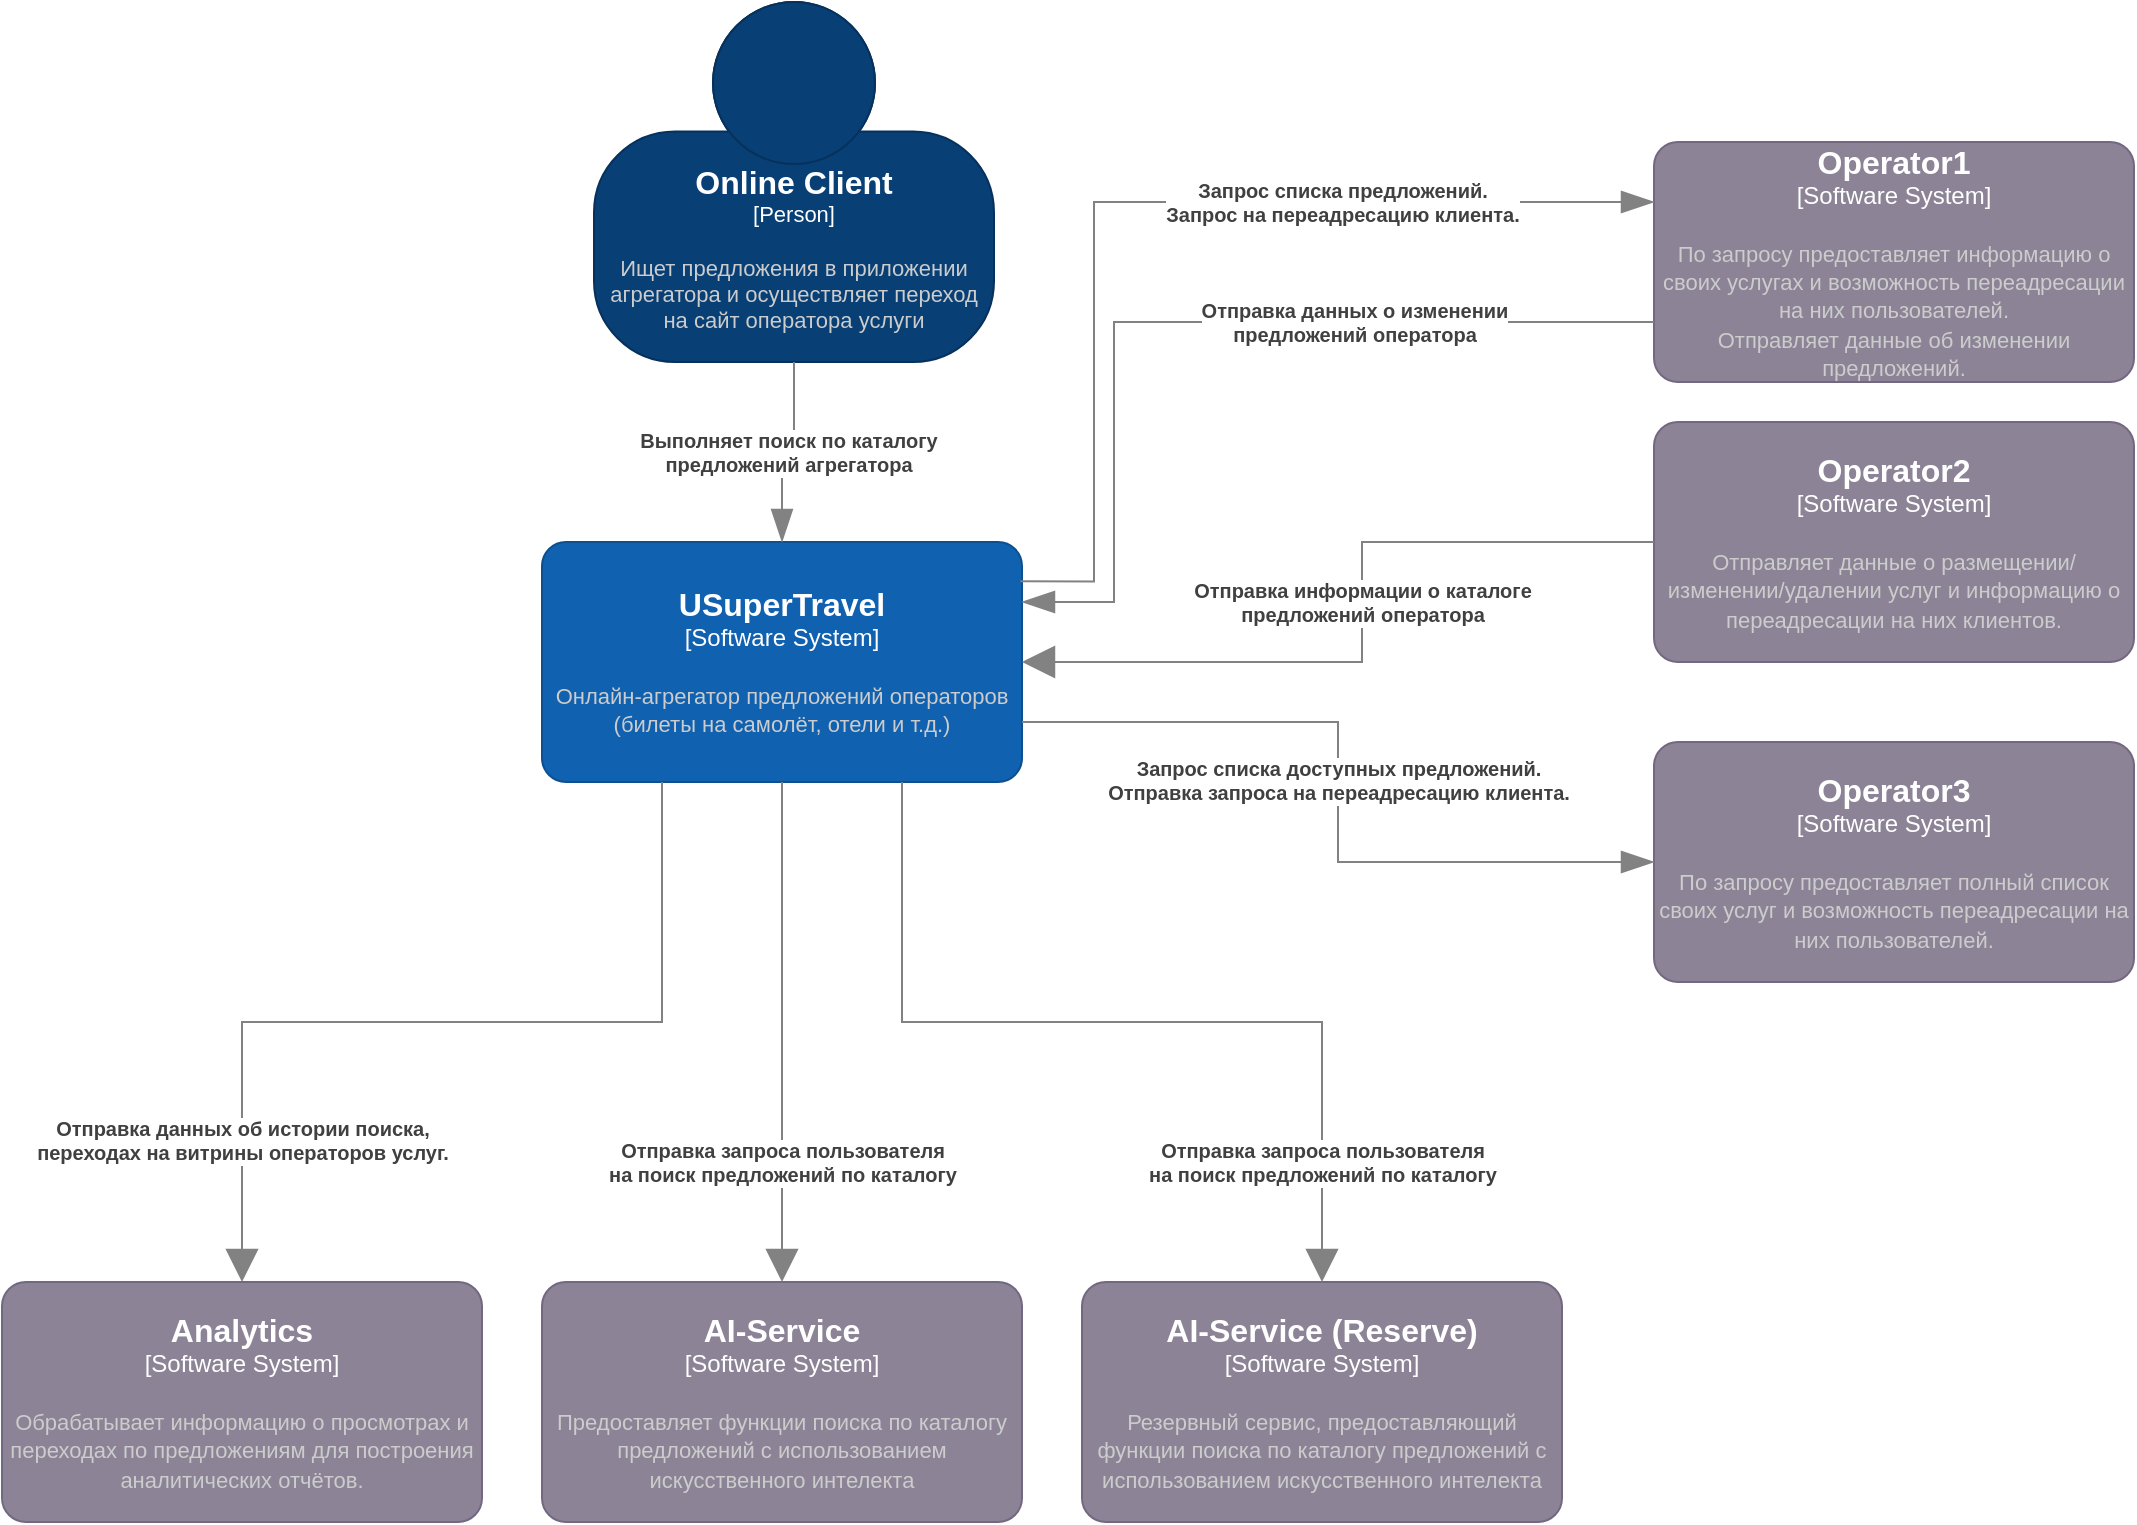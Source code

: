 <mxfile>
    <diagram id="Ea5UFevPlMjMo4ek-h2n" name="Страница 1">
        <mxGraphModel dx="1099" dy="791" grid="1" gridSize="10" guides="1" tooltips="1" connect="1" arrows="1" fold="1" page="1" pageScale="1" pageWidth="827" pageHeight="1169" math="0" shadow="0">
            <root>
                <mxCell id="0"/>
                <mxCell id="1" parent="0"/>
                <object placeholders="1" c4Name="USuperTravel" c4Type="Software System" c4Description="Онлайн-агрегатор предложений операторов (билеты на самолёт, отели и т.д.)" label="&lt;font style=&quot;font-size: 16px&quot;&gt;&lt;b&gt;%c4Name%&lt;/b&gt;&lt;/font&gt;&lt;div&gt;[%c4Type%]&lt;/div&gt;&lt;br&gt;&lt;div&gt;&lt;font style=&quot;font-size: 11px&quot;&gt;&lt;font color=&quot;#cccccc&quot;&gt;%c4Description%&lt;/font&gt;&lt;/div&gt;" id="3">
                    <mxCell style="rounded=1;whiteSpace=wrap;html=1;labelBackgroundColor=none;fillColor=#1061B0;fontColor=#ffffff;align=center;arcSize=10;strokeColor=#0D5091;metaEdit=1;resizable=0;points=[[0.25,0,0],[0.5,0,0],[0.75,0,0],[1,0.25,0],[1,0.5,0],[1,0.75,0],[0.75,1,0],[0.5,1,0],[0.25,1,0],[0,0.75,0],[0,0.5,0],[0,0.25,0]];" parent="1" vertex="1">
                        <mxGeometry x="280" y="310" width="240" height="120" as="geometry"/>
                    </mxCell>
                </object>
                <object placeholders="1" c4Name="Online Client" c4Type="Person" c4Description="Ищет предложения в приложении агрегатора и осуществляет переход на сайт оператора услуги" label="&lt;font style=&quot;font-size: 16px&quot;&gt;&lt;b&gt;%c4Name%&lt;/b&gt;&lt;/font&gt;&lt;div&gt;[%c4Type%]&lt;/div&gt;&lt;br&gt;&lt;div&gt;&lt;font style=&quot;font-size: 11px&quot;&gt;&lt;font color=&quot;#cccccc&quot;&gt;%c4Description%&lt;/font&gt;&lt;/div&gt;" id="4">
                    <mxCell style="html=1;fontSize=11;dashed=0;whiteSpace=wrap;fillColor=#083F75;strokeColor=#06315C;fontColor=#ffffff;shape=mxgraph.c4.person2;align=center;metaEdit=1;points=[[0.5,0,0],[1,0.5,0],[1,0.75,0],[0.75,1,0],[0.5,1,0],[0.25,1,0],[0,0.75,0],[0,0.5,0]];resizable=0;" parent="1" vertex="1">
                        <mxGeometry x="306" y="40" width="200" height="180" as="geometry"/>
                    </mxCell>
                </object>
                <object placeholders="1" c4Name="Operator1" c4Type="Software System" c4Description="По запросу предоставляет информацию о своих услугах и возможность переадресации на них пользователей.&#10;Отправляет данные об изменении предложений." label="&lt;font style=&quot;font-size: 16px&quot;&gt;&lt;b&gt;%c4Name%&lt;/b&gt;&lt;/font&gt;&lt;div&gt;[%c4Type%]&lt;/div&gt;&lt;br&gt;&lt;div&gt;&lt;font style=&quot;font-size: 11px&quot;&gt;&lt;font color=&quot;#cccccc&quot;&gt;%c4Description%&lt;/font&gt;&lt;/div&gt;" id="5">
                    <mxCell style="rounded=1;whiteSpace=wrap;html=1;labelBackgroundColor=none;fillColor=#8C8496;fontColor=#ffffff;align=center;arcSize=10;strokeColor=#736782;metaEdit=1;resizable=0;points=[[0.25,0,0],[0.5,0,0],[0.75,0,0],[1,0.25,0],[1,0.5,0],[1,0.75,0],[0.75,1,0],[0.5,1,0],[0.25,1,0],[0,0.75,0],[0,0.5,0],[0,0.25,0]];" parent="1" vertex="1">
                        <mxGeometry x="836" y="110" width="240" height="120" as="geometry"/>
                    </mxCell>
                </object>
                <object placeholders="1" c4Name="Operator3" c4Type="Software System" c4Description="По запросу предоставляет полный список своих услуг и возможность переадресации на них пользователей." label="&lt;font style=&quot;font-size: 16px&quot;&gt;&lt;b&gt;%c4Name%&lt;/b&gt;&lt;/font&gt;&lt;div&gt;[%c4Type%]&lt;/div&gt;&lt;br&gt;&lt;div&gt;&lt;font style=&quot;font-size: 11px&quot;&gt;&lt;font color=&quot;#cccccc&quot;&gt;%c4Description%&lt;/font&gt;&lt;/div&gt;" id="6">
                    <mxCell style="rounded=1;whiteSpace=wrap;html=1;labelBackgroundColor=none;fillColor=#8C8496;fontColor=#ffffff;align=center;arcSize=10;strokeColor=#736782;metaEdit=1;resizable=0;points=[[0.25,0,0],[0.5,0,0],[0.75,0,0],[1,0.25,0],[1,0.5,0],[1,0.75,0],[0.75,1,0],[0.5,1,0],[0.25,1,0],[0,0.75,0],[0,0.5,0],[0,0.25,0]];" parent="1" vertex="1">
                        <mxGeometry x="836" y="410" width="240" height="120" as="geometry"/>
                    </mxCell>
                </object>
                <object placeholders="1" c4Name="Operator2" c4Type="Software System" c4Description="Отправляет данные о размещении/изменении/удалении услуг и информацию о переадресации на них клиентов." label="&lt;font style=&quot;font-size: 16px&quot;&gt;&lt;b&gt;%c4Name%&lt;/b&gt;&lt;/font&gt;&lt;div&gt;[%c4Type%]&lt;/div&gt;&lt;br&gt;&lt;div&gt;&lt;font style=&quot;font-size: 11px&quot;&gt;&lt;font color=&quot;#cccccc&quot;&gt;%c4Description%&lt;/font&gt;&lt;/div&gt;" id="7">
                    <mxCell style="rounded=1;whiteSpace=wrap;html=1;labelBackgroundColor=none;fillColor=#8C8496;fontColor=#ffffff;align=center;arcSize=10;strokeColor=#736782;metaEdit=1;resizable=0;points=[[0.25,0,0],[0.5,0,0],[0.75,0,0],[1,0.25,0],[1,0.5,0],[1,0.75,0],[0.75,1,0],[0.5,1,0],[0.25,1,0],[0,0.75,0],[0,0.5,0],[0,0.25,0]];" parent="1" vertex="1">
                        <mxGeometry x="836" y="250" width="240" height="120" as="geometry"/>
                    </mxCell>
                </object>
                <object placeholders="1" c4Name="AI-Service" c4Type="Software System" c4Description="Предоставляет функции поиска по каталогу предложений с использованием искусственного интелекта" label="&lt;font style=&quot;font-size: 16px&quot;&gt;&lt;b&gt;%c4Name%&lt;/b&gt;&lt;/font&gt;&lt;div&gt;[%c4Type%]&lt;/div&gt;&lt;br&gt;&lt;div&gt;&lt;font style=&quot;font-size: 11px&quot;&gt;&lt;font color=&quot;#cccccc&quot;&gt;%c4Description%&lt;/font&gt;&lt;/div&gt;" id="8">
                    <mxCell style="rounded=1;whiteSpace=wrap;html=1;labelBackgroundColor=none;fillColor=#8C8496;fontColor=#ffffff;align=center;arcSize=10;strokeColor=#736782;metaEdit=1;resizable=0;points=[[0.25,0,0],[0.5,0,0],[0.75,0,0],[1,0.25,0],[1,0.5,0],[1,0.75,0],[0.75,1,0],[0.5,1,0],[0.25,1,0],[0,0.75,0],[0,0.5,0],[0,0.25,0]];" parent="1" vertex="1">
                        <mxGeometry x="280" y="680" width="240" height="120" as="geometry"/>
                    </mxCell>
                </object>
                <object placeholders="1" c4Name="AI-Service (Reserve)" c4Type="Software System" c4Description="Резервный сервис, предоставляющий функции поиска по каталогу предложений с использованием искусственного интелекта" label="&lt;font style=&quot;font-size: 16px&quot;&gt;&lt;b&gt;%c4Name%&lt;/b&gt;&lt;/font&gt;&lt;div&gt;[%c4Type%]&lt;/div&gt;&lt;br&gt;&lt;div&gt;&lt;font style=&quot;font-size: 11px&quot;&gt;&lt;font color=&quot;#cccccc&quot;&gt;%c4Description%&lt;/font&gt;&lt;/div&gt;" id="9">
                    <mxCell style="rounded=1;whiteSpace=wrap;html=1;labelBackgroundColor=none;fillColor=#8C8496;fontColor=#ffffff;align=center;arcSize=10;strokeColor=#736782;metaEdit=1;resizable=0;points=[[0.25,0,0],[0.5,0,0],[0.75,0,0],[1,0.25,0],[1,0.5,0],[1,0.75,0],[0.75,1,0],[0.5,1,0],[0.25,1,0],[0,0.75,0],[0,0.5,0],[0,0.25,0]];" parent="1" vertex="1">
                        <mxGeometry x="550" y="680" width="240" height="120" as="geometry"/>
                    </mxCell>
                </object>
                <object placeholders="1" c4Type="Relationship" c4Description="Выполняет поиск по каталогу&#10;предложений агрегатора" label="&lt;div style=&quot;text-align: left&quot;&gt;&lt;div style=&quot;text-align: center&quot;&gt;&lt;b&gt;%c4Description%&lt;/b&gt;&lt;/div&gt;" id="12">
                    <mxCell style="endArrow=blockThin;html=1;fontSize=10;fontColor=#404040;strokeWidth=1;endFill=1;strokeColor=#828282;elbow=vertical;metaEdit=1;endSize=14;startSize=14;jumpStyle=arc;jumpSize=16;rounded=0;edgeStyle=orthogonalEdgeStyle;exitX=0.5;exitY=1;exitDx=0;exitDy=0;exitPerimeter=0;" parent="1" source="4" target="3" edge="1">
                        <mxGeometry width="240" relative="1" as="geometry">
                            <mxPoint x="636" y="450" as="sourcePoint"/>
                            <mxPoint x="876" y="450" as="targetPoint"/>
                        </mxGeometry>
                    </mxCell>
                </object>
                <object c4Type="Relationship" c4Description="Запрос списка доступных предложений.&#10;Отправка запроса на переадресацию клиента." label="&lt;div style=&quot;text-align: left&quot;&gt;&lt;div style=&quot;text-align: center&quot;&gt;&lt;b&gt;%c4Description%&lt;/b&gt;&lt;/div&gt;" placeholders="1" id="14">
                    <mxCell style="endArrow=blockThin;html=1;fontSize=10;fontColor=#404040;strokeWidth=1;endFill=1;strokeColor=#828282;elbow=vertical;metaEdit=1;endSize=14;startSize=14;jumpStyle=arc;jumpSize=16;rounded=0;edgeStyle=orthogonalEdgeStyle;entryX=0;entryY=0.5;entryDx=0;entryDy=0;entryPerimeter=0;exitX=1;exitY=0.75;exitDx=0;exitDy=0;exitPerimeter=0;" parent="1" source="3" target="6" edge="1">
                        <mxGeometry x="-0.026" width="240" relative="1" as="geometry">
                            <mxPoint x="540" y="470" as="sourcePoint"/>
                            <mxPoint x="786" y="240" as="targetPoint"/>
                            <Array as="points"/>
                            <mxPoint y="-1" as="offset"/>
                        </mxGeometry>
                    </mxCell>
                </object>
                <object placeholders="1" c4Type="Relationship" c4Description="Запрос списка предложений.&#10;Запрос на переадресацию клиента." label="&lt;div style=&quot;text-align: left&quot;&gt;&lt;div style=&quot;text-align: center&quot;&gt;&lt;b&gt;%c4Description%&lt;/b&gt;&lt;/div&gt;" id="13">
                    <mxCell style="endArrow=blockThin;html=1;fontSize=10;fontColor=#404040;strokeWidth=1;endFill=1;strokeColor=#828282;elbow=vertical;metaEdit=1;endSize=14;startSize=14;jumpStyle=arc;jumpSize=16;rounded=0;edgeStyle=orthogonalEdgeStyle;exitX=0.997;exitY=0.164;exitDx=0;exitDy=0;exitPerimeter=0;entryX=0;entryY=0.25;entryDx=0;entryDy=0;entryPerimeter=0;" parent="1" source="3" target="5" edge="1">
                        <mxGeometry x="0.383" width="240" relative="1" as="geometry">
                            <mxPoint x="636" y="450" as="sourcePoint"/>
                            <mxPoint x="876" y="450" as="targetPoint"/>
                            <Array as="points">
                                <mxPoint x="556" y="330"/>
                                <mxPoint x="556" y="140"/>
                            </Array>
                            <mxPoint as="offset"/>
                        </mxGeometry>
                    </mxCell>
                </object>
                <object c4Type="Relationship" c4Description="Отправка информации о каталоге&#10;предложений оператора" label="&lt;div style=&quot;text-align: left&quot;&gt;&lt;div style=&quot;text-align: center&quot;&gt;&lt;b&gt;%c4Description%&lt;/b&gt;&lt;/div&gt;" placeholders="1" id="16">
                    <mxCell style="endArrow=none;html=1;fontSize=10;fontColor=#404040;strokeWidth=1;endFill=0;strokeColor=#828282;elbow=vertical;metaEdit=1;endSize=14;startSize=14;jumpStyle=arc;jumpSize=16;rounded=0;edgeStyle=orthogonalEdgeStyle;entryX=0;entryY=0.5;entryDx=0;entryDy=0;entryPerimeter=0;exitX=1;exitY=0.5;exitDx=0;exitDy=0;exitPerimeter=0;startArrow=block;startFill=1;" parent="1" source="3" target="7" edge="1">
                        <mxGeometry x="0.064" width="240" relative="1" as="geometry">
                            <mxPoint x="566" y="420" as="sourcePoint"/>
                            <mxPoint x="836" y="510" as="targetPoint"/>
                            <Array as="points">
                                <mxPoint x="690" y="370"/>
                                <mxPoint x="690" y="310"/>
                            </Array>
                            <mxPoint as="offset"/>
                        </mxGeometry>
                    </mxCell>
                </object>
                <object placeholders="1" c4Type="Relationship" c4Description="Отправка данных о изменении&#10;предложений оператора" label="&lt;div style=&quot;text-align: left&quot;&gt;&lt;div style=&quot;text-align: center&quot;&gt;&lt;b&gt;%c4Description%&lt;/b&gt;&lt;/div&gt;" id="17">
                    <mxCell style="endArrow=blockThin;html=1;fontSize=10;fontColor=#404040;strokeWidth=1;endFill=1;strokeColor=#828282;elbow=vertical;metaEdit=1;endSize=14;startSize=14;jumpStyle=arc;jumpSize=16;rounded=0;edgeStyle=orthogonalEdgeStyle;exitX=0;exitY=0.75;exitDx=0;exitDy=0;exitPerimeter=0;entryX=1;entryY=0.25;entryDx=0;entryDy=0;entryPerimeter=0;" parent="1" source="5" target="3" edge="1">
                        <mxGeometry x="-0.343" width="240" relative="1" as="geometry">
                            <mxPoint x="529.28" y="339.68" as="sourcePoint"/>
                            <mxPoint x="686" y="290" as="targetPoint"/>
                            <Array as="points">
                                <mxPoint x="566" y="200"/>
                                <mxPoint x="566" y="340"/>
                            </Array>
                            <mxPoint as="offset"/>
                        </mxGeometry>
                    </mxCell>
                </object>
                <object c4Type="Relationship" c4Description="Отправка запроса пользователя&#10;на поиск предложений по каталогу" label="&lt;div style=&quot;text-align: left&quot;&gt;&lt;div style=&quot;text-align: center&quot;&gt;&lt;b&gt;%c4Description%&lt;/b&gt;&lt;/div&gt;" placeholders="1" id="18">
                    <mxCell style="endArrow=none;html=1;fontSize=10;fontColor=#404040;strokeWidth=1;endFill=0;strokeColor=#828282;elbow=vertical;metaEdit=1;endSize=14;startSize=14;jumpStyle=arc;jumpSize=16;rounded=0;edgeStyle=orthogonalEdgeStyle;entryX=0.75;entryY=1;entryDx=0;entryDy=0;entryPerimeter=0;exitX=0.5;exitY=0;exitDx=0;exitDy=0;exitPerimeter=0;startArrow=block;startFill=1;" parent="1" source="9" target="3" edge="1">
                        <mxGeometry x="-0.739" width="240" relative="1" as="geometry">
                            <mxPoint x="544" y="490" as="sourcePoint"/>
                            <mxPoint x="860" y="600" as="targetPoint"/>
                            <Array as="points">
                                <mxPoint x="670" y="550"/>
                                <mxPoint x="460" y="550"/>
                            </Array>
                            <mxPoint as="offset"/>
                        </mxGeometry>
                    </mxCell>
                </object>
                <object c4Type="Relationship" c4Description="Отправка запроса пользователя&#10;на поиск предложений по каталогу" label="&lt;div style=&quot;text-align: left&quot;&gt;&lt;div style=&quot;text-align: center&quot;&gt;&lt;b&gt;%c4Description%&lt;/b&gt;&lt;/div&gt;" placeholders="1" id="19">
                    <mxCell style="endArrow=none;html=1;fontSize=10;fontColor=#404040;strokeWidth=1;endFill=0;strokeColor=#828282;elbow=vertical;metaEdit=1;endSize=14;startSize=14;jumpStyle=arc;jumpSize=16;rounded=0;edgeStyle=orthogonalEdgeStyle;exitX=0.5;exitY=0;exitDx=0;exitDy=0;exitPerimeter=0;startArrow=block;startFill=1;" parent="1" source="8" target="3" edge="1">
                        <mxGeometry x="-0.52" width="240" relative="1" as="geometry">
                            <mxPoint x="680" y="690" as="sourcePoint"/>
                            <mxPoint x="370" y="510" as="targetPoint"/>
                            <Array as="points">
                                <mxPoint x="400" y="640"/>
                                <mxPoint x="400" y="640"/>
                            </Array>
                            <mxPoint as="offset"/>
                        </mxGeometry>
                    </mxCell>
                </object>
                <object c4Type="Relationship" c4Description="Отправка данных об истории поиска,&#10;переходах на витрины операторов услуг." label="&lt;div style=&quot;text-align: left&quot;&gt;&lt;div style=&quot;text-align: center&quot;&gt;&lt;b&gt;%c4Description%&lt;/b&gt;&lt;/div&gt;" placeholders="1" id="20">
                    <mxCell style="endArrow=none;html=1;fontSize=10;fontColor=#404040;strokeWidth=1;endFill=0;strokeColor=#828282;elbow=vertical;metaEdit=1;endSize=14;startSize=14;jumpStyle=arc;jumpSize=16;rounded=0;edgeStyle=orthogonalEdgeStyle;exitX=0.5;exitY=0;exitDx=0;exitDy=0;exitPerimeter=0;startArrow=block;startFill=1;entryX=0.25;entryY=1;entryDx=0;entryDy=0;entryPerimeter=0;" parent="1" source="10" target="3" edge="1">
                        <mxGeometry x="-0.696" width="240" relative="1" as="geometry">
                            <mxPoint x="410" y="690" as="sourcePoint"/>
                            <mxPoint x="410.067" y="440" as="targetPoint"/>
                            <Array as="points">
                                <mxPoint x="130" y="550"/>
                                <mxPoint x="340" y="550"/>
                            </Array>
                            <mxPoint y="-1" as="offset"/>
                        </mxGeometry>
                    </mxCell>
                </object>
                <object placeholders="1" c4Name="Analytics" c4Type="Software System" c4Description="Обрабатывает информацию о просмотрах и переходах по предложениям для построения аналитических отчётов." label="&lt;font style=&quot;font-size: 16px&quot;&gt;&lt;b&gt;%c4Name%&lt;/b&gt;&lt;/font&gt;&lt;div&gt;[%c4Type%]&lt;/div&gt;&lt;br&gt;&lt;div&gt;&lt;font style=&quot;font-size: 11px&quot;&gt;&lt;font color=&quot;#cccccc&quot;&gt;%c4Description%&lt;/font&gt;&lt;/div&gt;" id="10">
                    <mxCell style="rounded=1;whiteSpace=wrap;html=1;labelBackgroundColor=none;fillColor=#8C8496;fontColor=#ffffff;align=center;arcSize=10;strokeColor=#736782;metaEdit=1;resizable=0;points=[[0.25,0,0],[0.5,0,0],[0.75,0,0],[1,0.25,0],[1,0.5,0],[1,0.75,0],[0.75,1,0],[0.5,1,0],[0.25,1,0],[0,0.75,0],[0,0.5,0],[0,0.25,0]];" parent="1" vertex="1">
                        <mxGeometry x="10" y="680" width="240" height="120" as="geometry"/>
                    </mxCell>
                </object>
            </root>
        </mxGraphModel>
    </diagram>
</mxfile>